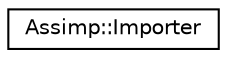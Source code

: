 digraph "Graphical Class Hierarchy"
{
  edge [fontname="Helvetica",fontsize="10",labelfontname="Helvetica",labelfontsize="10"];
  node [fontname="Helvetica",fontsize="10",shape=record];
  rankdir="LR";
  Node1 [label="Assimp::Importer",height=0.2,width=0.4,color="black", fillcolor="white", style="filled",URL="$class_assimp_1_1_importer.html"];
}
